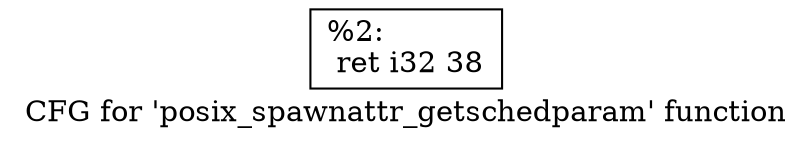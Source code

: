 digraph "CFG for 'posix_spawnattr_getschedparam' function" {
	label="CFG for 'posix_spawnattr_getschedparam' function";

	Node0x1af3c50 [shape=record,label="{%2:\l  ret i32 38\l}"];
}
